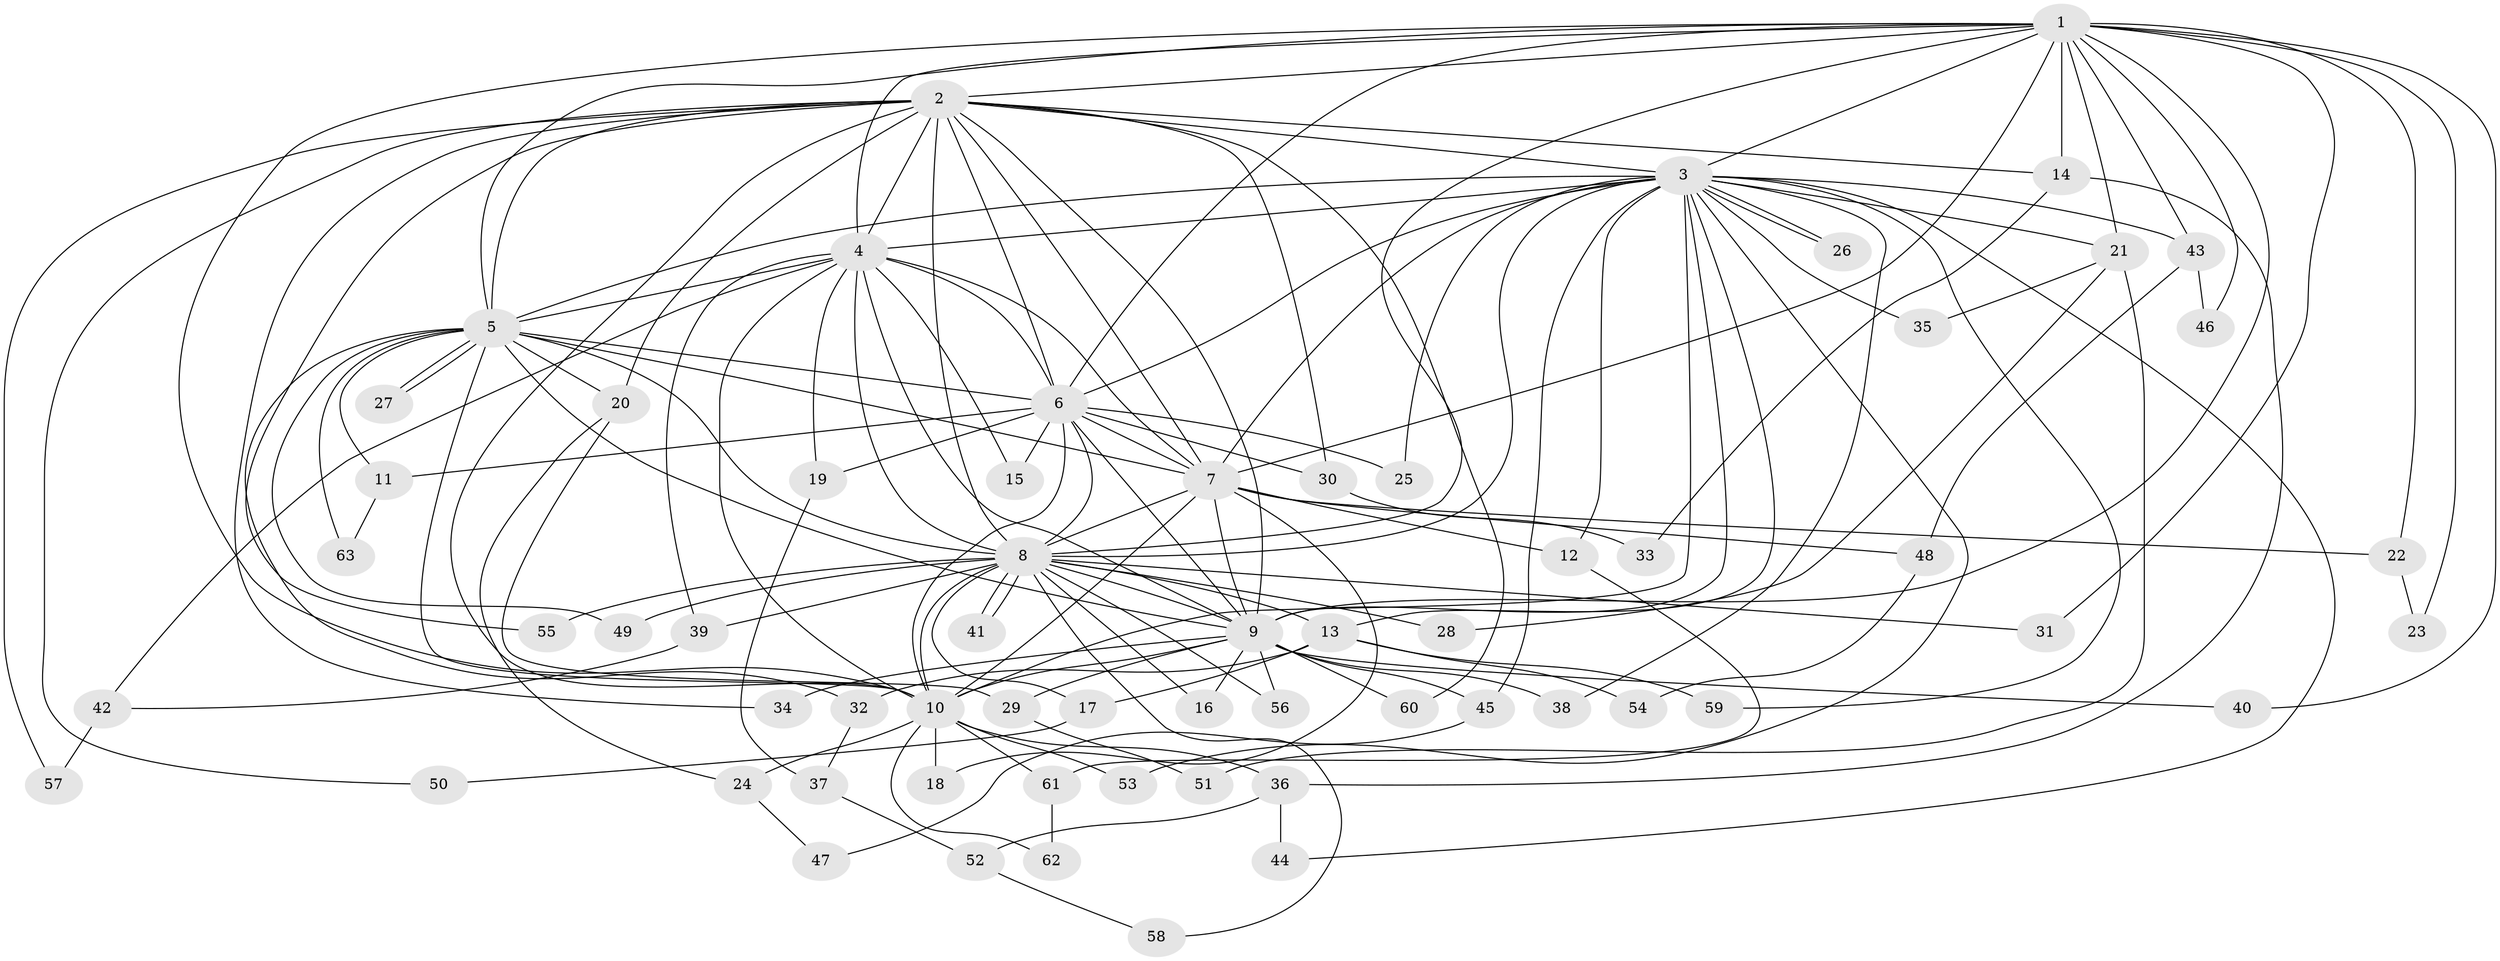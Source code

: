 // coarse degree distribution, {16: 0.041666666666666664, 12: 0.020833333333333332, 23: 0.020833333333333332, 9: 0.020833333333333332, 19: 0.020833333333333332, 15: 0.020833333333333332, 3: 0.125, 4: 0.0625, 6: 0.020833333333333332, 2: 0.5625, 5: 0.0625, 1: 0.020833333333333332}
// Generated by graph-tools (version 1.1) at 2025/41/03/06/25 10:41:42]
// undirected, 63 vertices, 151 edges
graph export_dot {
graph [start="1"]
  node [color=gray90,style=filled];
  1;
  2;
  3;
  4;
  5;
  6;
  7;
  8;
  9;
  10;
  11;
  12;
  13;
  14;
  15;
  16;
  17;
  18;
  19;
  20;
  21;
  22;
  23;
  24;
  25;
  26;
  27;
  28;
  29;
  30;
  31;
  32;
  33;
  34;
  35;
  36;
  37;
  38;
  39;
  40;
  41;
  42;
  43;
  44;
  45;
  46;
  47;
  48;
  49;
  50;
  51;
  52;
  53;
  54;
  55;
  56;
  57;
  58;
  59;
  60;
  61;
  62;
  63;
  1 -- 2;
  1 -- 3;
  1 -- 4;
  1 -- 5;
  1 -- 6;
  1 -- 7;
  1 -- 8;
  1 -- 9;
  1 -- 10;
  1 -- 14;
  1 -- 21;
  1 -- 22;
  1 -- 23;
  1 -- 31;
  1 -- 40;
  1 -- 43;
  1 -- 46;
  2 -- 3;
  2 -- 4;
  2 -- 5;
  2 -- 6;
  2 -- 7;
  2 -- 8;
  2 -- 9;
  2 -- 10;
  2 -- 14;
  2 -- 20;
  2 -- 30;
  2 -- 34;
  2 -- 50;
  2 -- 55;
  2 -- 57;
  2 -- 60;
  3 -- 4;
  3 -- 5;
  3 -- 6;
  3 -- 7;
  3 -- 8;
  3 -- 9;
  3 -- 10;
  3 -- 12;
  3 -- 13;
  3 -- 21;
  3 -- 25;
  3 -- 26;
  3 -- 26;
  3 -- 35;
  3 -- 38;
  3 -- 43;
  3 -- 44;
  3 -- 45;
  3 -- 53;
  3 -- 59;
  4 -- 5;
  4 -- 6;
  4 -- 7;
  4 -- 8;
  4 -- 9;
  4 -- 10;
  4 -- 15;
  4 -- 19;
  4 -- 39;
  4 -- 42;
  5 -- 6;
  5 -- 7;
  5 -- 8;
  5 -- 9;
  5 -- 10;
  5 -- 11;
  5 -- 20;
  5 -- 27;
  5 -- 27;
  5 -- 32;
  5 -- 49;
  5 -- 63;
  6 -- 7;
  6 -- 8;
  6 -- 9;
  6 -- 10;
  6 -- 11;
  6 -- 15;
  6 -- 19;
  6 -- 25;
  6 -- 30;
  7 -- 8;
  7 -- 9;
  7 -- 10;
  7 -- 12;
  7 -- 18;
  7 -- 22;
  7 -- 48;
  8 -- 9;
  8 -- 10;
  8 -- 13;
  8 -- 16;
  8 -- 17;
  8 -- 28;
  8 -- 31;
  8 -- 39;
  8 -- 41;
  8 -- 41;
  8 -- 49;
  8 -- 55;
  8 -- 56;
  8 -- 58;
  9 -- 10;
  9 -- 16;
  9 -- 29;
  9 -- 34;
  9 -- 38;
  9 -- 40;
  9 -- 45;
  9 -- 56;
  9 -- 60;
  10 -- 18;
  10 -- 24;
  10 -- 36;
  10 -- 53;
  10 -- 61;
  10 -- 62;
  11 -- 63;
  12 -- 61;
  13 -- 17;
  13 -- 32;
  13 -- 54;
  13 -- 59;
  14 -- 33;
  14 -- 36;
  17 -- 50;
  19 -- 37;
  20 -- 24;
  20 -- 29;
  21 -- 28;
  21 -- 35;
  21 -- 51;
  22 -- 23;
  24 -- 47;
  29 -- 51;
  30 -- 33;
  32 -- 37;
  36 -- 44;
  36 -- 52;
  37 -- 52;
  39 -- 42;
  42 -- 57;
  43 -- 46;
  43 -- 48;
  45 -- 47;
  48 -- 54;
  52 -- 58;
  61 -- 62;
}
